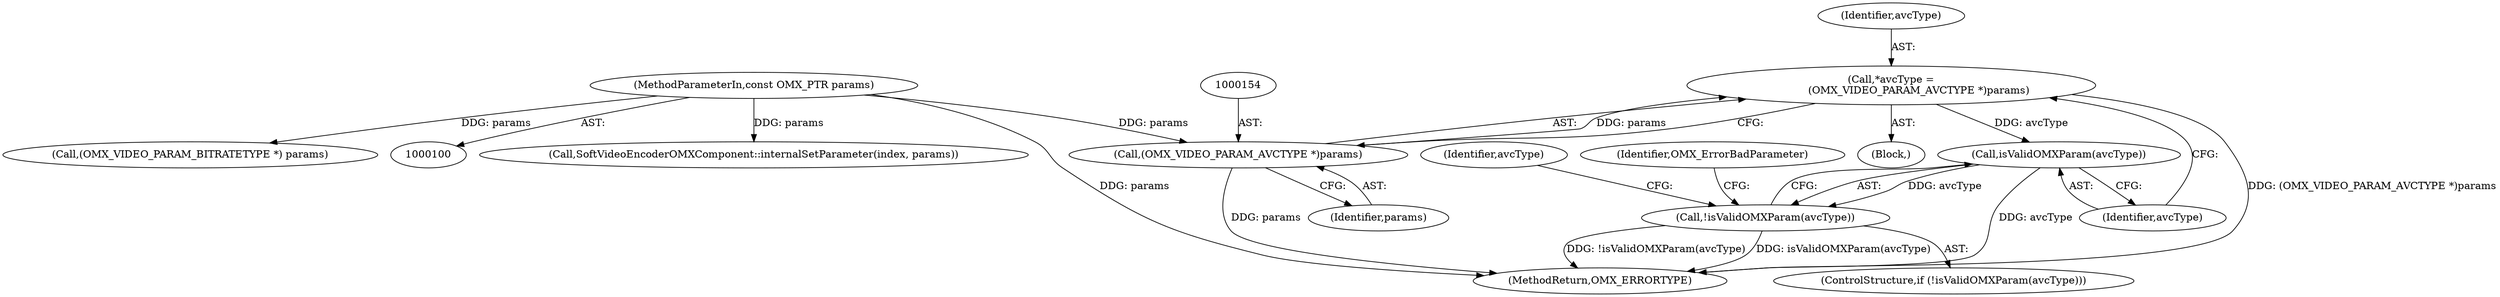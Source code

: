 digraph "0_Android_295c883fe3105b19bcd0f9e07d54c6b589fc5bff_13@pointer" {
"1000151" [label="(Call,*avcType =\n                 (OMX_VIDEO_PARAM_AVCTYPE *)params)"];
"1000153" [label="(Call,(OMX_VIDEO_PARAM_AVCTYPE *)params)"];
"1000102" [label="(MethodParameterIn,const OMX_PTR params)"];
"1000158" [label="(Call,isValidOMXParam(avcType))"];
"1000157" [label="(Call,!isValidOMXParam(avcType))"];
"1000155" [label="(Identifier,params)"];
"1000156" [label="(ControlStructure,if (!isValidOMXParam(avcType)))"];
"1000151" [label="(Call,*avcType =\n                 (OMX_VIDEO_PARAM_AVCTYPE *)params)"];
"1000271" [label="(Call,SoftVideoEncoderOMXComponent::internalSetParameter(index, params))"];
"1000274" [label="(MethodReturn,OMX_ERRORTYPE)"];
"1000153" [label="(Call,(OMX_VIDEO_PARAM_AVCTYPE *)params)"];
"1000158" [label="(Call,isValidOMXParam(avcType))"];
"1000166" [label="(Identifier,avcType)"];
"1000116" [label="(Call,(OMX_VIDEO_PARAM_BITRATETYPE *) params)"];
"1000152" [label="(Identifier,avcType)"];
"1000159" [label="(Identifier,avcType)"];
"1000102" [label="(MethodParameterIn,const OMX_PTR params)"];
"1000157" [label="(Call,!isValidOMXParam(avcType))"];
"1000149" [label="(Block,)"];
"1000162" [label="(Identifier,OMX_ErrorBadParameter)"];
"1000151" -> "1000149"  [label="AST: "];
"1000151" -> "1000153"  [label="CFG: "];
"1000152" -> "1000151"  [label="AST: "];
"1000153" -> "1000151"  [label="AST: "];
"1000159" -> "1000151"  [label="CFG: "];
"1000151" -> "1000274"  [label="DDG: (OMX_VIDEO_PARAM_AVCTYPE *)params"];
"1000153" -> "1000151"  [label="DDG: params"];
"1000151" -> "1000158"  [label="DDG: avcType"];
"1000153" -> "1000155"  [label="CFG: "];
"1000154" -> "1000153"  [label="AST: "];
"1000155" -> "1000153"  [label="AST: "];
"1000153" -> "1000274"  [label="DDG: params"];
"1000102" -> "1000153"  [label="DDG: params"];
"1000102" -> "1000100"  [label="AST: "];
"1000102" -> "1000274"  [label="DDG: params"];
"1000102" -> "1000116"  [label="DDG: params"];
"1000102" -> "1000271"  [label="DDG: params"];
"1000158" -> "1000157"  [label="AST: "];
"1000158" -> "1000159"  [label="CFG: "];
"1000159" -> "1000158"  [label="AST: "];
"1000157" -> "1000158"  [label="CFG: "];
"1000158" -> "1000274"  [label="DDG: avcType"];
"1000158" -> "1000157"  [label="DDG: avcType"];
"1000157" -> "1000156"  [label="AST: "];
"1000162" -> "1000157"  [label="CFG: "];
"1000166" -> "1000157"  [label="CFG: "];
"1000157" -> "1000274"  [label="DDG: !isValidOMXParam(avcType)"];
"1000157" -> "1000274"  [label="DDG: isValidOMXParam(avcType)"];
}
